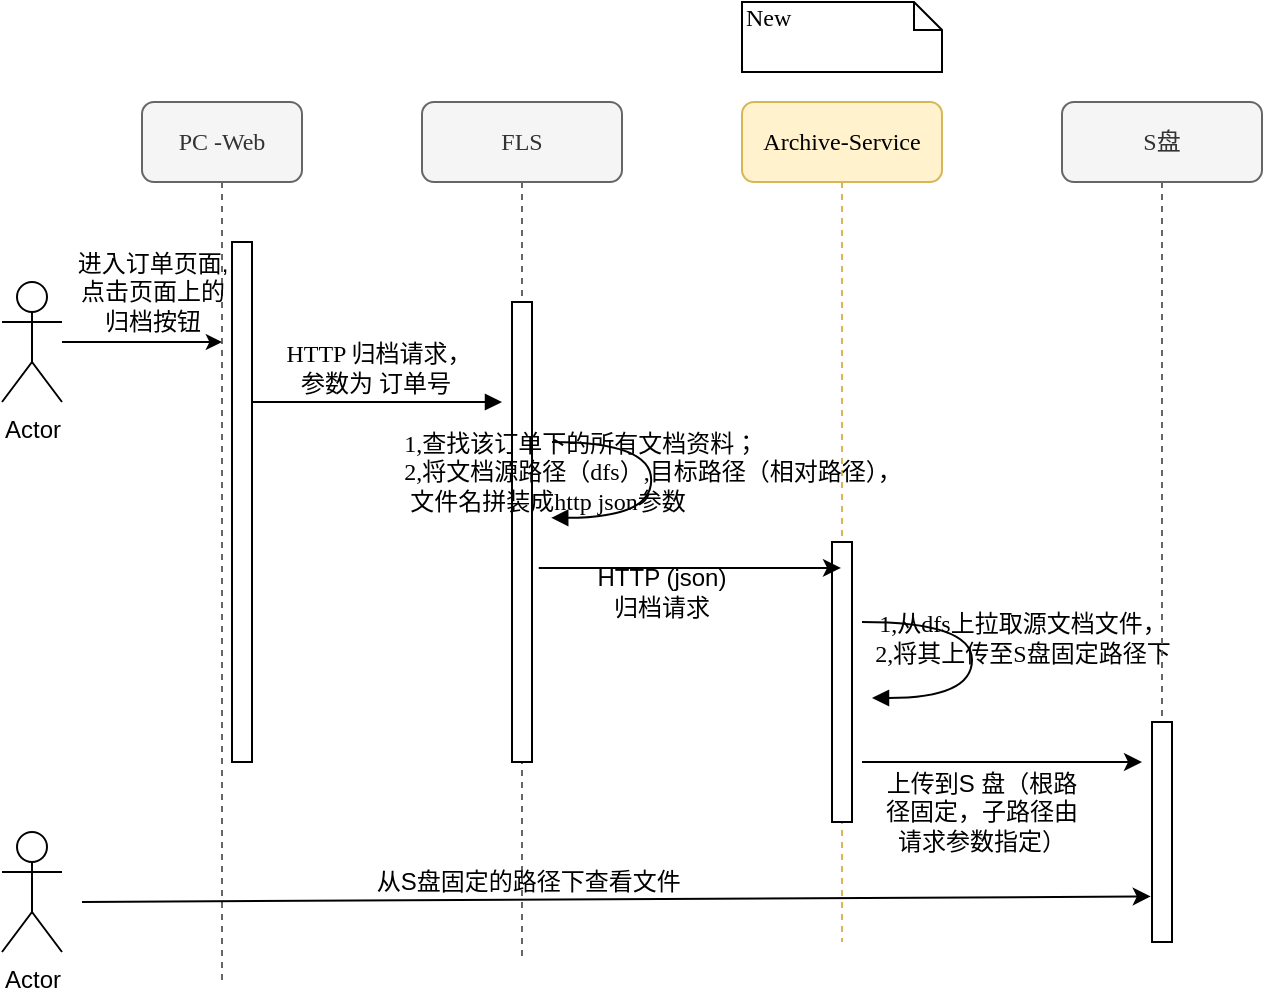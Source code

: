 <mxfile version="14.9.3" type="github">
  <diagram name="Page-1" id="13e1069c-82ec-6db2-03f1-153e76fe0fe0">
    <mxGraphModel dx="582" dy="410" grid="1" gridSize="10" guides="1" tooltips="1" connect="1" arrows="1" fold="1" page="1" pageScale="1" pageWidth="1100" pageHeight="850" background="none" math="0" shadow="0">
      <root>
        <mxCell id="0" />
        <mxCell id="1" parent="0" />
        <mxCell id="7baba1c4bc27f4b0-2" value="FLS" style="shape=umlLifeline;perimeter=lifelinePerimeter;whiteSpace=wrap;html=1;container=1;collapsible=0;recursiveResize=0;outlineConnect=0;rounded=1;shadow=0;comic=0;labelBackgroundColor=none;strokeWidth=1;fontFamily=Verdana;fontSize=12;align=center;fillColor=#f5f5f5;strokeColor=#666666;fontColor=#333333;" parent="1" vertex="1">
          <mxGeometry x="240" y="80" width="100" height="430" as="geometry" />
        </mxCell>
        <mxCell id="7baba1c4bc27f4b0-10" value="" style="html=1;points=[];perimeter=orthogonalPerimeter;rounded=0;shadow=0;comic=0;labelBackgroundColor=none;strokeWidth=1;fontFamily=Verdana;fontSize=12;align=center;" parent="7baba1c4bc27f4b0-2" vertex="1">
          <mxGeometry x="45" y="100" width="10" height="230" as="geometry" />
        </mxCell>
        <mxCell id="7baba1c4bc27f4b0-3" value="Archive-Service" style="shape=umlLifeline;perimeter=lifelinePerimeter;whiteSpace=wrap;html=1;container=1;collapsible=0;recursiveResize=0;outlineConnect=0;rounded=1;shadow=0;comic=0;labelBackgroundColor=none;strokeWidth=1;fontFamily=Verdana;fontSize=12;align=center;fillColor=#fff2cc;strokeColor=#d6b656;" parent="1" vertex="1">
          <mxGeometry x="400" y="80" width="100" height="420" as="geometry" />
        </mxCell>
        <mxCell id="7baba1c4bc27f4b0-13" value="" style="html=1;points=[];perimeter=orthogonalPerimeter;rounded=0;shadow=0;comic=0;labelBackgroundColor=none;strokeWidth=1;fontFamily=Verdana;fontSize=12;align=center;" parent="7baba1c4bc27f4b0-3" vertex="1">
          <mxGeometry x="45" y="220" width="10" height="140" as="geometry" />
        </mxCell>
        <mxCell id="7baba1c4bc27f4b0-8" value="PC -Web" style="shape=umlLifeline;perimeter=lifelinePerimeter;whiteSpace=wrap;html=1;container=1;collapsible=0;recursiveResize=0;outlineConnect=0;rounded=1;shadow=0;comic=0;labelBackgroundColor=none;strokeWidth=1;fontFamily=Verdana;fontSize=12;align=center;fillColor=#f5f5f5;strokeColor=#666666;fontColor=#333333;" parent="1" vertex="1">
          <mxGeometry x="100" y="80" width="80" height="440" as="geometry" />
        </mxCell>
        <mxCell id="7baba1c4bc27f4b0-9" value="" style="html=1;points=[];perimeter=orthogonalPerimeter;rounded=0;shadow=0;comic=0;labelBackgroundColor=none;strokeWidth=1;fontFamily=Verdana;fontSize=12;align=center;" parent="7baba1c4bc27f4b0-8" vertex="1">
          <mxGeometry x="45" y="70" width="10" height="260" as="geometry" />
        </mxCell>
        <mxCell id="vSb9nxsdY4qRidCgBQRf-30" value="" style="endArrow=classic;html=1;entryX=-0.062;entryY=0.793;entryDx=0;entryDy=0;entryPerimeter=0;" edge="1" parent="7baba1c4bc27f4b0-8" target="vSb9nxsdY4qRidCgBQRf-20">
          <mxGeometry width="50" height="50" relative="1" as="geometry">
            <mxPoint x="-30" y="400" as="sourcePoint" />
            <mxPoint x="120" y="410" as="targetPoint" />
          </mxGeometry>
        </mxCell>
        <mxCell id="vSb9nxsdY4qRidCgBQRf-31" value="从S盘固定的路径下查看文件&amp;nbsp;" style="text;html=1;strokeColor=none;fillColor=none;align=center;verticalAlign=middle;whiteSpace=wrap;rounded=0;" vertex="1" parent="7baba1c4bc27f4b0-8">
          <mxGeometry x="80" y="380" width="230" height="20" as="geometry" />
        </mxCell>
        <mxCell id="7baba1c4bc27f4b0-11" value="HTTP 归档请求，&lt;br&gt;参数为 订单号&amp;nbsp;" style="html=1;verticalAlign=bottom;endArrow=block;labelBackgroundColor=none;fontFamily=Verdana;fontSize=12;edgeStyle=elbowEdgeStyle;elbow=vertical;" parent="1" source="7baba1c4bc27f4b0-9" edge="1">
          <mxGeometry relative="1" as="geometry">
            <mxPoint x="220" y="190" as="sourcePoint" />
            <mxPoint x="280" y="230" as="targetPoint" />
            <Array as="points">
              <mxPoint x="240" y="230" />
              <mxPoint x="250" y="240" />
              <mxPoint x="200" y="220" />
              <mxPoint x="200" y="260" />
              <mxPoint x="200" y="230" />
            </Array>
          </mxGeometry>
        </mxCell>
        <mxCell id="7baba1c4bc27f4b0-42" value="New" style="shape=note;whiteSpace=wrap;html=1;size=14;verticalAlign=top;align=left;spacingTop=-6;rounded=0;shadow=0;comic=0;labelBackgroundColor=none;strokeWidth=1;fontFamily=Verdana;fontSize=12" parent="1" vertex="1">
          <mxGeometry x="400" y="30" width="100" height="35" as="geometry" />
        </mxCell>
        <mxCell id="vSb9nxsdY4qRidCgBQRf-4" value="进入订单页面,&lt;br&gt;点击页面上的&lt;br&gt;归档按钮" style="text;html=1;align=center;verticalAlign=middle;resizable=0;points=[];autosize=1;strokeColor=none;" vertex="1" parent="1">
          <mxGeometry x="60" y="150" width="90" height="50" as="geometry" />
        </mxCell>
        <mxCell id="vSb9nxsdY4qRidCgBQRf-9" style="edgeStyle=orthogonalEdgeStyle;rounded=0;orthogonalLoop=1;jettySize=auto;html=1;endWidth=16;endSize=5.08;" edge="1" parent="1" source="vSb9nxsdY4qRidCgBQRf-8">
          <mxGeometry relative="1" as="geometry">
            <mxPoint x="140" y="200" as="targetPoint" />
          </mxGeometry>
        </mxCell>
        <mxCell id="vSb9nxsdY4qRidCgBQRf-8" value="Actor" style="shape=umlActor;verticalLabelPosition=bottom;verticalAlign=top;html=1;outlineConnect=0;" vertex="1" parent="1">
          <mxGeometry x="30" y="170" width="30" height="60" as="geometry" />
        </mxCell>
        <mxCell id="vSb9nxsdY4qRidCgBQRf-13" value="&lt;div style=&quot;text-align: left&quot;&gt;&lt;span&gt;1,查找该订单下的所有文档资料；&lt;/span&gt;&lt;/div&gt;&lt;div style=&quot;text-align: left&quot;&gt;&lt;span&gt;2,将文档源路径（dfs）,目标路径（相对路径），&lt;/span&gt;&lt;/div&gt;&lt;div style=&quot;text-align: left&quot;&gt;&lt;span&gt;&lt;span style=&quot;white-space: pre&quot;&gt;	&lt;/span&gt;文件名拼装成http json参数&lt;br&gt;&lt;/span&gt;&lt;/div&gt;" style="html=1;verticalAlign=bottom;endArrow=block;labelBackgroundColor=none;fontFamily=Verdana;fontSize=12;elbow=vertical;edgeStyle=orthogonalEdgeStyle;curved=1;entryX=1;entryY=0.286;entryPerimeter=0;align=center;" edge="1" parent="1">
          <mxGeometry x="0.273" relative="1" as="geometry">
            <mxPoint x="305" y="250" as="sourcePoint" />
            <mxPoint x="304.62" y="287.92" as="targetPoint" />
            <Array as="points">
              <mxPoint x="354.62" y="249.9" />
              <mxPoint x="354.62" y="287.9" />
            </Array>
            <mxPoint y="1" as="offset" />
          </mxGeometry>
        </mxCell>
        <mxCell id="vSb9nxsdY4qRidCgBQRf-15" value="HTTP (json) 归档请求" style="text;html=1;strokeColor=none;fillColor=none;align=center;verticalAlign=middle;whiteSpace=wrap;rounded=0;" vertex="1" parent="1">
          <mxGeometry x="320" y="300" width="80" height="50" as="geometry" />
        </mxCell>
        <mxCell id="vSb9nxsdY4qRidCgBQRf-17" value="1,从dfs上拉取源文档文件，&lt;br&gt;2,将其上传至S盘固定路径下" style="html=1;verticalAlign=bottom;endArrow=block;labelBackgroundColor=none;fontFamily=Verdana;fontSize=12;elbow=vertical;edgeStyle=orthogonalEdgeStyle;curved=1;exitX=1.038;exitY=0.345;exitPerimeter=0;" edge="1" parent="1">
          <mxGeometry x="0.12" y="25" relative="1" as="geometry">
            <mxPoint x="460.0" y="340" as="sourcePoint" />
            <mxPoint x="465" y="378" as="targetPoint" />
            <Array as="points">
              <mxPoint x="515" y="340" />
              <mxPoint x="515" y="378" />
            </Array>
            <mxPoint as="offset" />
          </mxGeometry>
        </mxCell>
        <mxCell id="vSb9nxsdY4qRidCgBQRf-18" value="" style="endArrow=classic;html=1;exitX=1.338;exitY=0.578;exitDx=0;exitDy=0;exitPerimeter=0;" edge="1" parent="1" source="7baba1c4bc27f4b0-10" target="7baba1c4bc27f4b0-3">
          <mxGeometry width="50" height="50" relative="1" as="geometry">
            <mxPoint x="250" y="310" as="sourcePoint" />
            <mxPoint x="300" y="260" as="targetPoint" />
          </mxGeometry>
        </mxCell>
        <mxCell id="vSb9nxsdY4qRidCgBQRf-19" value="S盘" style="shape=umlLifeline;perimeter=lifelinePerimeter;whiteSpace=wrap;html=1;container=1;collapsible=0;recursiveResize=0;outlineConnect=0;rounded=1;shadow=0;comic=0;labelBackgroundColor=none;strokeWidth=1;fontFamily=Verdana;fontSize=12;align=center;fillColor=#f5f5f5;strokeColor=#666666;fontColor=#333333;" vertex="1" parent="1">
          <mxGeometry x="560" y="80" width="100" height="420" as="geometry" />
        </mxCell>
        <mxCell id="vSb9nxsdY4qRidCgBQRf-20" value="" style="html=1;points=[];perimeter=orthogonalPerimeter;rounded=0;shadow=0;comic=0;labelBackgroundColor=none;strokeWidth=1;fontFamily=Verdana;fontSize=12;align=center;" vertex="1" parent="vSb9nxsdY4qRidCgBQRf-19">
          <mxGeometry x="45" y="310" width="10" height="110" as="geometry" />
        </mxCell>
        <mxCell id="vSb9nxsdY4qRidCgBQRf-23" value="" style="endArrow=classic;html=1;" edge="1" parent="1">
          <mxGeometry width="50" height="50" relative="1" as="geometry">
            <mxPoint x="460" y="410" as="sourcePoint" />
            <mxPoint x="600" y="410" as="targetPoint" />
            <Array as="points">
              <mxPoint x="520" y="410" />
            </Array>
          </mxGeometry>
        </mxCell>
        <mxCell id="vSb9nxsdY4qRidCgBQRf-26" value="上传到S 盘（根路径固定，子路径由请求参数指定）" style="text;html=1;strokeColor=none;fillColor=none;align=center;verticalAlign=middle;whiteSpace=wrap;rounded=0;" vertex="1" parent="1">
          <mxGeometry x="470" y="425" width="100" height="20" as="geometry" />
        </mxCell>
        <mxCell id="vSb9nxsdY4qRidCgBQRf-28" value="Actor" style="shape=umlActor;verticalLabelPosition=bottom;verticalAlign=top;html=1;outlineConnect=0;" vertex="1" parent="1">
          <mxGeometry x="30" y="445" width="30" height="60" as="geometry" />
        </mxCell>
      </root>
    </mxGraphModel>
  </diagram>
</mxfile>
